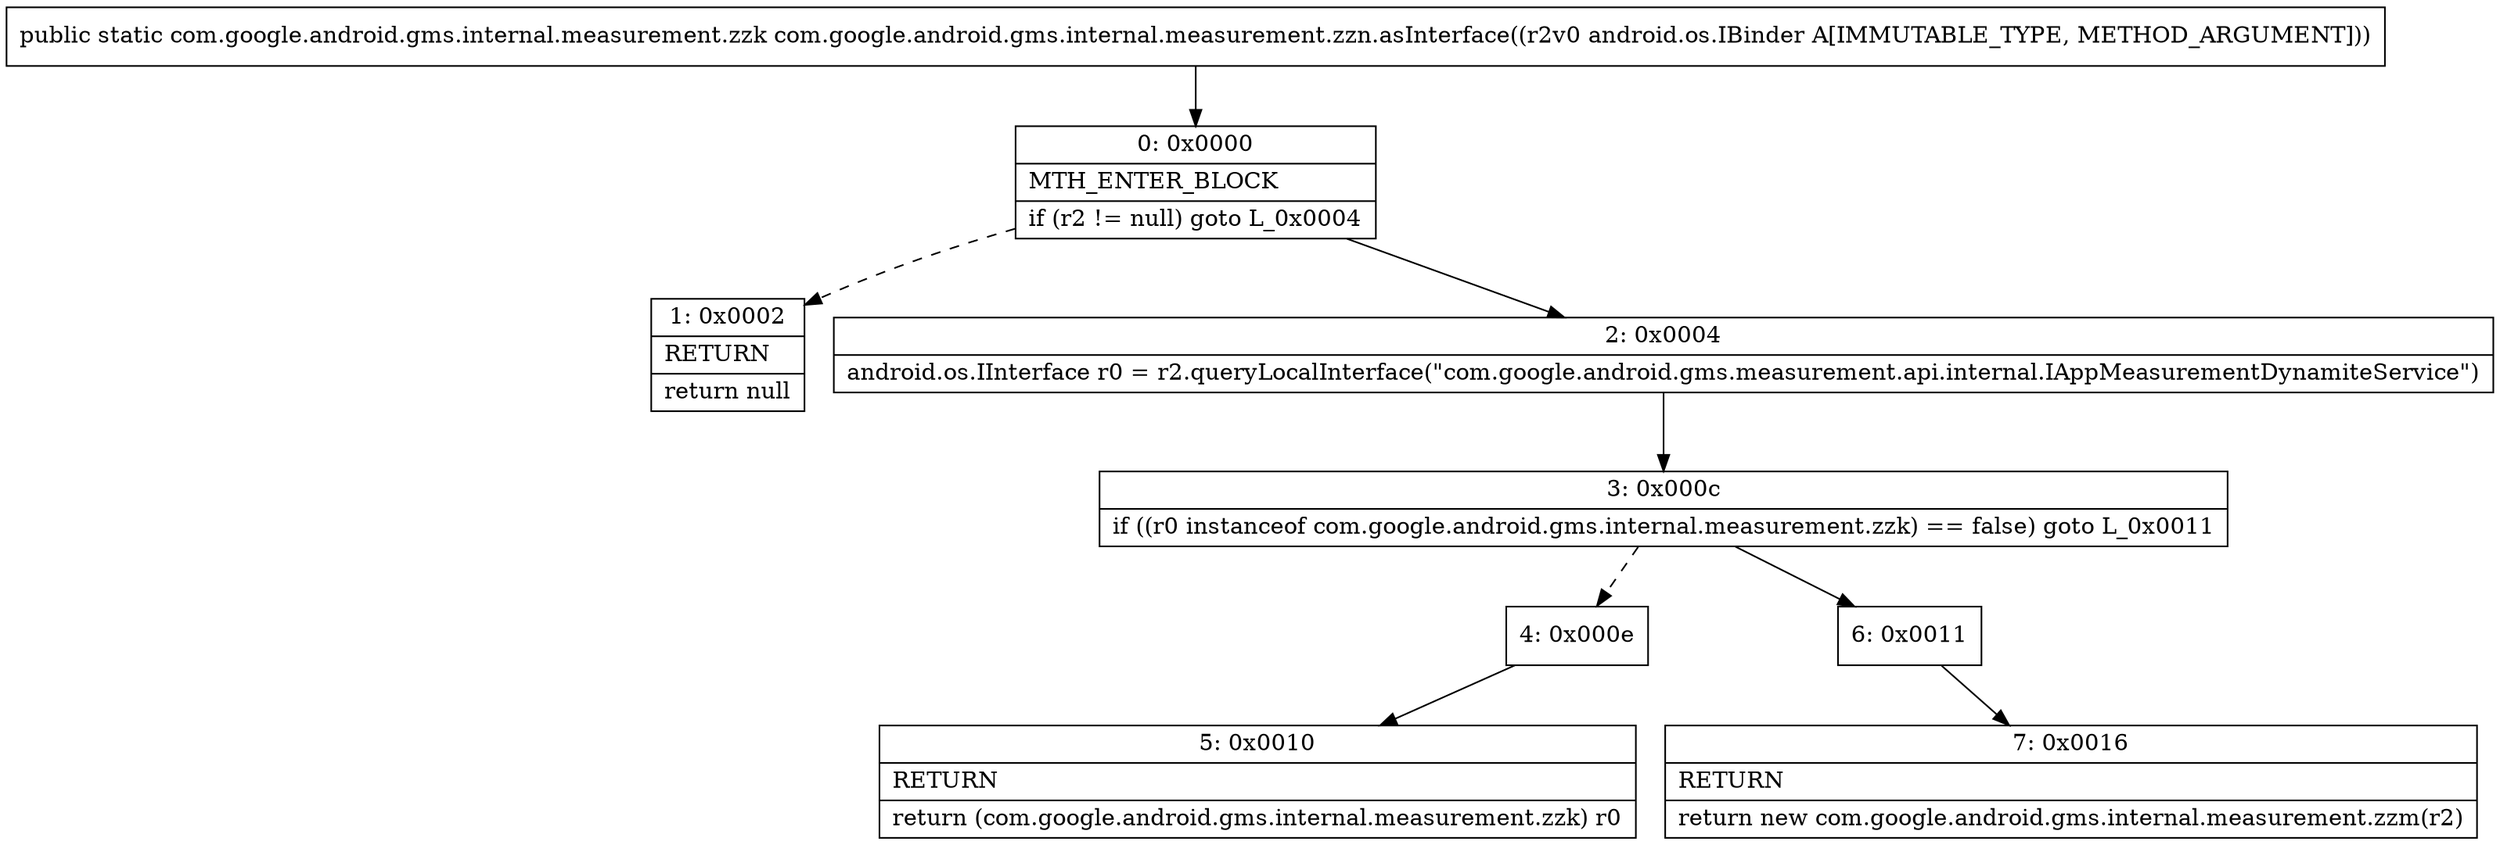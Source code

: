 digraph "CFG forcom.google.android.gms.internal.measurement.zzn.asInterface(Landroid\/os\/IBinder;)Lcom\/google\/android\/gms\/internal\/measurement\/zzk;" {
Node_0 [shape=record,label="{0\:\ 0x0000|MTH_ENTER_BLOCK\l|if (r2 != null) goto L_0x0004\l}"];
Node_1 [shape=record,label="{1\:\ 0x0002|RETURN\l|return null\l}"];
Node_2 [shape=record,label="{2\:\ 0x0004|android.os.IInterface r0 = r2.queryLocalInterface(\"com.google.android.gms.measurement.api.internal.IAppMeasurementDynamiteService\")\l}"];
Node_3 [shape=record,label="{3\:\ 0x000c|if ((r0 instanceof com.google.android.gms.internal.measurement.zzk) == false) goto L_0x0011\l}"];
Node_4 [shape=record,label="{4\:\ 0x000e}"];
Node_5 [shape=record,label="{5\:\ 0x0010|RETURN\l|return (com.google.android.gms.internal.measurement.zzk) r0\l}"];
Node_6 [shape=record,label="{6\:\ 0x0011}"];
Node_7 [shape=record,label="{7\:\ 0x0016|RETURN\l|return new com.google.android.gms.internal.measurement.zzm(r2)\l}"];
MethodNode[shape=record,label="{public static com.google.android.gms.internal.measurement.zzk com.google.android.gms.internal.measurement.zzn.asInterface((r2v0 android.os.IBinder A[IMMUTABLE_TYPE, METHOD_ARGUMENT])) }"];
MethodNode -> Node_0;
Node_0 -> Node_1[style=dashed];
Node_0 -> Node_2;
Node_2 -> Node_3;
Node_3 -> Node_4[style=dashed];
Node_3 -> Node_6;
Node_4 -> Node_5;
Node_6 -> Node_7;
}

